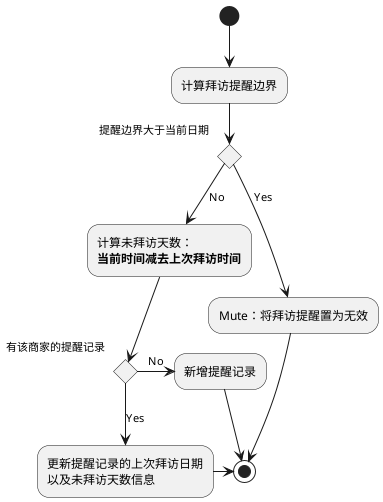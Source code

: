 @startuml
(*) --> "计算拜访提醒边界"
if "提醒边界大于当前日期" then
--> [Yes] "Mute：将拜访提醒置为无效"
--> (*)
else
--> [No] "计算未拜访天数：\n<b>当前时间减去上次拜访时间</b>"
if "有该商家的提醒记录" then
--> [Yes] "更新提醒记录的上次拜访日期\n以及未拜访天数信息"
-> (*)
else
-> [No] "新增提醒记录"
Endif
--> (*)
@enduml